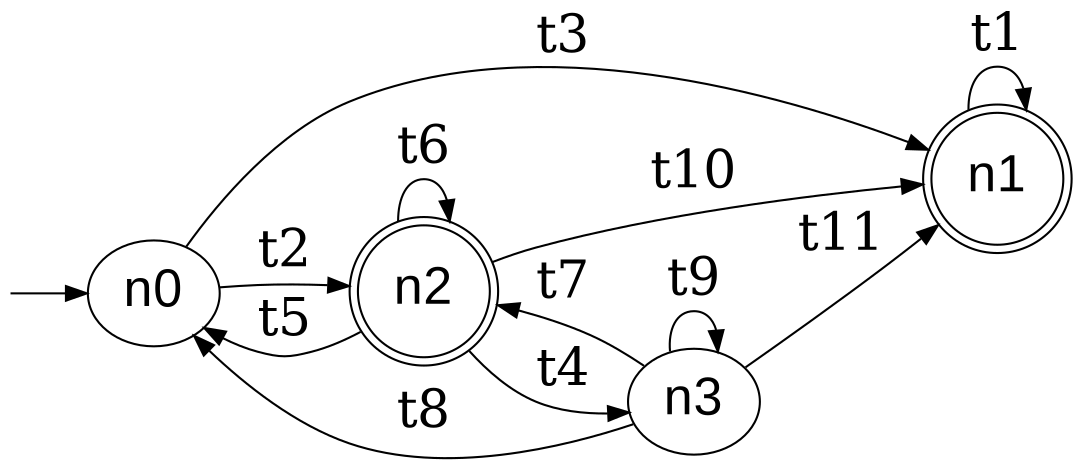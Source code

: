digraph G {
  fontname=courier;
  rankdir=LR; graph[labeljust=l,nojustify=true]
  node [fontname=Arial, fontsize=25];
  edge [fontsize=25];
// Initial state
I0 [label="", style=invis, width=0]
I0 -> 1;
// 2 final states
// all 4 states
0 [label="n3"]
0 -> 0 [label="t9"]
0 -> 3 [label="t11"]
0 -> 2 [label="t7"]
0 -> 1 [label="t8"]
1 [label="n0"]
1 -> 3 [label="t3"]
1 -> 2 [label="t2"]
2 [label="n2",shape="doublecircle"]
2 -> 0 [label="t4"]
2 -> 3 [label="t10"]
2 -> 2 [label="t6"]
2 -> 1 [label="t5"]
3 [label="n1",shape="doublecircle"]
3 -> 3 [label="t1"]
}
